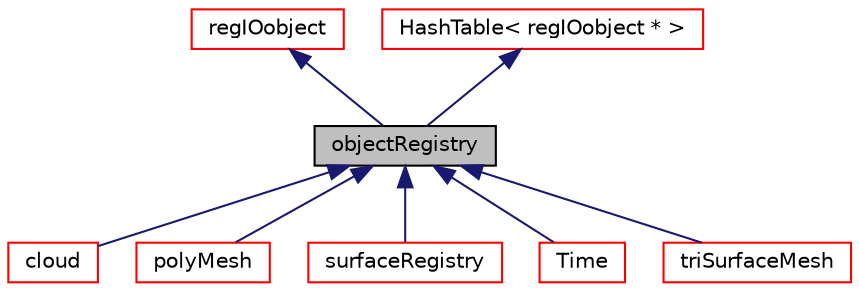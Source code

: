 digraph "objectRegistry"
{
  bgcolor="transparent";
  edge [fontname="Helvetica",fontsize="10",labelfontname="Helvetica",labelfontsize="10"];
  node [fontname="Helvetica",fontsize="10",shape=record];
  Node1 [label="objectRegistry",height=0.2,width=0.4,color="black", fillcolor="grey75", style="filled", fontcolor="black"];
  Node2 -> Node1 [dir="back",color="midnightblue",fontsize="10",style="solid",fontname="Helvetica"];
  Node2 [label="regIOobject",height=0.2,width=0.4,color="red",URL="$a02207.html",tooltip="regIOobject is an abstract class derived from IOobject to handle automatic object registration with t..."];
  Node3 -> Node1 [dir="back",color="midnightblue",fontsize="10",style="solid",fontname="Helvetica"];
  Node3 [label="HashTable\< regIOobject * \>",height=0.2,width=0.4,color="red",URL="$a01001.html"];
  Node1 -> Node4 [dir="back",color="midnightblue",fontsize="10",style="solid",fontname="Helvetica"];
  Node4 [label="cloud",height=0.2,width=0.4,color="red",URL="$a00278.html",tooltip="A cloud is a collection of lagrangian particles. "];
  Node1 -> Node5 [dir="back",color="midnightblue",fontsize="10",style="solid",fontname="Helvetica"];
  Node5 [label="polyMesh",height=0.2,width=0.4,color="red",URL="$a01961.html",tooltip="Mesh consisting of general polyhedral cells. "];
  Node1 -> Node6 [dir="back",color="midnightblue",fontsize="10",style="solid",fontname="Helvetica"];
  Node6 [label="surfaceRegistry",height=0.2,width=0.4,color="red",URL="$a02584.html",tooltip="Wraps the normal objectRegistry with a local instance for surfaces. "];
  Node1 -> Node7 [dir="back",color="midnightblue",fontsize="10",style="solid",fontname="Helvetica"];
  Node7 [label="Time",height=0.2,width=0.4,color="red",URL="$a02699.html",tooltip="Class to control time during OpenFOAM simulations that is also the top-level objectRegistry. "];
  Node1 -> Node8 [dir="back",color="midnightblue",fontsize="10",style="solid",fontname="Helvetica"];
  Node8 [label="triSurfaceMesh",height=0.2,width=0.4,color="red",URL="$a02780.html",tooltip="IOoject and searching on triSurface. "];
}
